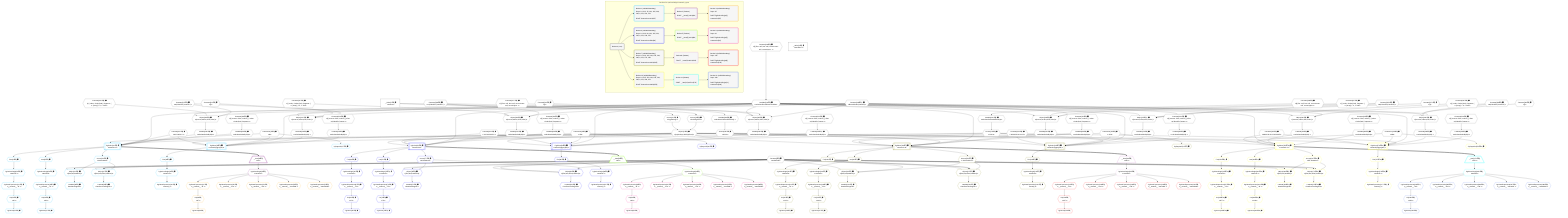 %%{init: {'themeVariables': { 'fontSize': '12px'}}}%%
graph TD
    classDef path fill:#eee,stroke:#000,color:#000
    classDef plan fill:#fff,stroke-width:1px,color:#000
    classDef itemplan fill:#fff,stroke-width:2px,color:#000
    classDef unbatchedplan fill:#dff,stroke-width:1px,color:#000
    classDef sideeffectplan fill:#fcc,stroke-width:2px,color:#000
    classDef bucket fill:#f6f6f6,color:#000,stroke-width:2px,text-align:left


    %% plan dependencies
    Object199{{"Object[199∈0] ➊<br />ᐸ{reverse,orders,alias,codec}ᐳ"}}:::plan
    Lambda191{{"Lambda[191∈0] ➊<br />ᐸcalculateShouldReverseOrderᐳ"}}:::plan
    Constant196{{"Constant[196∈0] ➊<br />ᐸ[ { codec: Codec(int4), fragment: { n: [Array], f: 0, c: 266ᐳ"}}:::plan
    Constant197{{"Constant[197∈0] ➊<br />ᐸsql.identifier(”network”)ᐳ"}}:::plan
    Constant198{{"Constant[198∈0] ➊<br />ᐸRecordCodec(network)ᐳ"}}:::plan
    Lambda191 & Constant196 & Constant197 & Constant198 --> Object199
    Object215{{"Object[215∈0] ➊<br />ᐸ{reverse,orders,alias,codec}ᐳ"}}:::plan
    Constant212{{"Constant[212∈0] ➊<br />ᐸ[]ᐳ"}}:::plan
    Lambda191 & Constant212 & Constant197 & Constant198 --> Object215
    Object230{{"Object[230∈0] ➊<br />ᐸ{reverse,orders,alias,codec}ᐳ"}}:::plan
    Constant227{{"Constant[227∈0] ➊<br />ᐸ[ { codec: Codec(int4), fragment: { n: [Array], f: 0, c: 266ᐳ"}}:::plan
    Constant228{{"Constant[228∈0] ➊<br />ᐸsql.identifier(”network”)ᐳ"}}:::plan
    Lambda191 & Constant227 & Constant228 & Constant198 --> Object230
    Object245{{"Object[245∈0] ➊<br />ᐸ{reverse,orders,alias,codec}ᐳ"}}:::plan
    Constant242{{"Constant[242∈0] ➊<br />ᐸ[]ᐳ"}}:::plan
    Lambda191 & Constant242 & Constant228 & Constant198 --> Object245
    Object260{{"Object[260∈0] ➊<br />ᐸ{reverse,orders,alias,codec}ᐳ"}}:::plan
    Constant257{{"Constant[257∈0] ➊<br />ᐸ[ { codec: Codec(int4), fragment: { n: [Array], f: 0, c: 266ᐳ"}}:::plan
    Constant258{{"Constant[258∈0] ➊<br />ᐸsql.identifier(”network”)ᐳ"}}:::plan
    Lambda191 & Constant257 & Constant258 & Constant198 --> Object260
    Object275{{"Object[275∈0] ➊<br />ᐸ{reverse,orders,alias,codec}ᐳ"}}:::plan
    Constant272{{"Constant[272∈0] ➊<br />ᐸ[]ᐳ"}}:::plan
    Lambda191 & Constant272 & Constant258 & Constant198 --> Object275
    Object290{{"Object[290∈0] ➊<br />ᐸ{reverse,orders,alias,codec}ᐳ"}}:::plan
    Constant287{{"Constant[287∈0] ➊<br />ᐸ[ { codec: Codec(int4), fragment: { n: [Array], f: 0, c: 266ᐳ"}}:::plan
    Constant288{{"Constant[288∈0] ➊<br />ᐸsql.identifier(”network”)ᐳ"}}:::plan
    Lambda191 & Constant287 & Constant288 & Constant198 --> Object290
    Object305{{"Object[305∈0] ➊<br />ᐸ{reverse,orders,alias,codec}ᐳ"}}:::plan
    Constant302{{"Constant[302∈0] ➊<br />ᐸ[]ᐳ"}}:::plan
    Lambda191 & Constant302 & Constant288 & Constant198 --> Object305
    Object14{{"Object[14∈0] ➊<br />ᐸ{pgSettings,withPgClient}ᐳ"}}:::plan
    Access12{{"Access[12∈0] ➊<br />ᐸ2.pgSettingsᐳ"}}:::plan
    Access13{{"Access[13∈0] ➊<br />ᐸ2.withPgClientᐳ"}}:::plan
    Access12 & Access13 --> Object14
    __Value2["__Value[2∈0] ➊<br />ᐸcontextᐳ"]:::plan
    __Value2 --> Access12
    __Value2 --> Access13
    Constant316{{"Constant[316∈0] ➊<br />ᐸ§{ first: null, last: null, cursorLower: null, cursorUpper: ᐳ"}}:::plan
    Constant316 --> Lambda191
    Lambda194{{"Lambda[194∈0] ➊<br />ᐸcalculateLimitAndOffsetSQLᐳ"}}:::plan
    Constant317{{"Constant[317∈0] ➊<br />ᐸ§{ first: null, last: null, cursorLower: null, cursorUpper: ᐳ"}}:::plan
    Constant317 --> Lambda194
    Access195{{"Access[195∈0] ➊<br />ᐸ194.0ᐳ"}}:::plan
    Lambda194 --> Access195
    Lambda200{{"Lambda[200∈0] ➊<br />ᐸcalculateOrderBySQLᐳ"}}:::plan
    Object199 --> Lambda200
    Lambda206{{"Lambda[206∈0] ➊<br />ᐸcalculateOrderBySQLᐳ"}}:::plan
    Constant319{{"Constant[319∈0] ➊<br />ᐸ§{ reverse: false, orders: [ { codec: Codec(int4), fragment:ᐳ"}}:::plan
    Constant319 --> Lambda206
    Lambda210{{"Lambda[210∈0] ➊<br />ᐸcalculateLimitAndOffsetSQLᐳ"}}:::plan
    Constant318{{"Constant[318∈0] ➊<br />ᐸ§{ first: null, last: null, cursorLower: null, cursorUpper: ᐳ"}}:::plan
    Constant318 --> Lambda210
    Access211{{"Access[211∈0] ➊<br />ᐸ210.0ᐳ"}}:::plan
    Lambda210 --> Access211
    Lambda216{{"Lambda[216∈0] ➊<br />ᐸcalculateOrderBySQLᐳ"}}:::plan
    Object215 --> Lambda216
    Lambda221{{"Lambda[221∈0] ➊<br />ᐸcalculateOrderBySQLᐳ"}}:::plan
    Constant320{{"Constant[320∈0] ➊<br />ᐸ§{ reverse: false, orders: [], alias: sql.identifier(”networᐳ"}}:::plan
    Constant320 --> Lambda221
    Lambda231{{"Lambda[231∈0] ➊<br />ᐸcalculateOrderBySQLᐳ"}}:::plan
    Object230 --> Lambda231
    Lambda236{{"Lambda[236∈0] ➊<br />ᐸcalculateOrderBySQLᐳ"}}:::plan
    Constant321{{"Constant[321∈0] ➊<br />ᐸ§{ reverse: false, orders: [ { codec: Codec(int4), fragment:ᐳ"}}:::plan
    Constant321 --> Lambda236
    Lambda246{{"Lambda[246∈0] ➊<br />ᐸcalculateOrderBySQLᐳ"}}:::plan
    Object245 --> Lambda246
    Lambda251{{"Lambda[251∈0] ➊<br />ᐸcalculateOrderBySQLᐳ"}}:::plan
    Constant322{{"Constant[322∈0] ➊<br />ᐸ§{ reverse: false, orders: [], alias: sql.identifier(”networᐳ"}}:::plan
    Constant322 --> Lambda251
    Lambda261{{"Lambda[261∈0] ➊<br />ᐸcalculateOrderBySQLᐳ"}}:::plan
    Object260 --> Lambda261
    Lambda266{{"Lambda[266∈0] ➊<br />ᐸcalculateOrderBySQLᐳ"}}:::plan
    Constant323{{"Constant[323∈0] ➊<br />ᐸ§{ reverse: false, orders: [ { codec: Codec(int4), fragment:ᐳ"}}:::plan
    Constant323 --> Lambda266
    Lambda276{{"Lambda[276∈0] ➊<br />ᐸcalculateOrderBySQLᐳ"}}:::plan
    Object275 --> Lambda276
    Lambda281{{"Lambda[281∈0] ➊<br />ᐸcalculateOrderBySQLᐳ"}}:::plan
    Constant324{{"Constant[324∈0] ➊<br />ᐸ§{ reverse: false, orders: [], alias: sql.identifier(”networᐳ"}}:::plan
    Constant324 --> Lambda281
    Lambda291{{"Lambda[291∈0] ➊<br />ᐸcalculateOrderBySQLᐳ"}}:::plan
    Object290 --> Lambda291
    Lambda296{{"Lambda[296∈0] ➊<br />ᐸcalculateOrderBySQLᐳ"}}:::plan
    Constant325{{"Constant[325∈0] ➊<br />ᐸ§{ reverse: false, orders: [ { codec: Codec(int4), fragment:ᐳ"}}:::plan
    Constant325 --> Lambda296
    Lambda306{{"Lambda[306∈0] ➊<br />ᐸcalculateOrderBySQLᐳ"}}:::plan
    Object305 --> Lambda306
    Lambda311{{"Lambda[311∈0] ➊<br />ᐸcalculateOrderBySQLᐳ"}}:::plan
    Constant326{{"Constant[326∈0] ➊<br />ᐸ§{ reverse: false, orders: [], alias: sql.identifier(”networᐳ"}}:::plan
    Constant326 --> Lambda311
    __Value4["__Value[4∈0] ➊<br />ᐸrootValueᐳ"]:::plan
    Constant6{{"Constant[6∈0] ➊<br />ᐸundefinedᐳ"}}:::plan
    Connection15{{"Connection[15∈0] ➊<br />ᐸ11ᐳ"}}:::plan
    Connection60{{"Connection[60∈0] ➊<br />ᐸ58ᐳ"}}:::plan
    Connection105{{"Connection[105∈0] ➊<br />ᐸ103ᐳ"}}:::plan
    Connection150{{"Connection[150∈0] ➊<br />ᐸ148ᐳ"}}:::plan
    Constant312{{"Constant[312∈0] ➊<br />ᐸ'192.168.0.0'ᐳ"}}:::plan
    Constant313{{"Constant[313∈0] ➊<br />ᐸ'192.168.0.0/16'ᐳ"}}:::plan
    Constant314{{"Constant[314∈0] ➊<br />ᐸ'08:00:2b:01:02:03'ᐳ"}}:::plan
    Constant315{{"Constant[315∈0] ➊<br />ᐸ'08:00:2b:01:02:03:04:05'ᐳ"}}:::plan
    PgSelect16[["PgSelect[16∈1] ➊<br />ᐸnetwork+1ᐳ"]]:::plan
    Object14 & Constant312 & Connection15 & Lambda191 & Access195 & Lambda200 & Lambda206 --> PgSelect16
    PgSelect39[["PgSelect[39∈1] ➊<br />ᐸnetwork(aggregate)ᐳ"]]:::plan
    Object14 & Constant312 & Connection15 & Lambda191 & Access211 & Lambda216 & Lambda221 --> PgSelect39
    Object37{{"Object[37∈1] ➊<br />ᐸ{first,last,offset,hasMore}ᐳ"}}:::plan
    Access32{{"Access[32∈1] ➊<br />ᐸ16.hasMoreᐳ"}}:::plan
    Constant6 & Constant6 & Constant6 & Access32 --> Object37
    Object33{{"Object[33∈1] ➊<br />ᐸ{first,last,hasMore}ᐳ"}}:::plan
    Constant6 & Constant6 & Access32 --> Object33
    PgPageInfo17{{"PgPageInfo[17∈1] ➊"}}:::plan
    Connection15 --> PgPageInfo17
    First19{{"First[19∈1] ➊"}}:::plan
    PgSelect16 --> First19
    PgSelectSingle20{{"PgSelectSingle[20∈1] ➊<br />ᐸnetworkᐳ"}}:::plan
    First19 --> PgSelectSingle20
    PgCursor21{{"PgCursor[21∈1] ➊"}}:::plan
    List23{{"List[23∈1] ➊<br />ᐸ22ᐳ"}}:::plan
    List23 --> PgCursor21
    PgClassExpression22{{"PgClassExpression[22∈1] ➊<br />ᐸ__network__.”id”ᐳ"}}:::plan
    PgSelectSingle20 --> PgClassExpression22
    PgClassExpression22 --> List23
    Last25{{"Last[25∈1] ➊"}}:::plan
    PgSelect16 --> Last25
    PgSelectSingle26{{"PgSelectSingle[26∈1] ➊<br />ᐸnetworkᐳ"}}:::plan
    Last25 --> PgSelectSingle26
    PgCursor27{{"PgCursor[27∈1] ➊"}}:::plan
    List29{{"List[29∈1] ➊<br />ᐸ28ᐳ"}}:::plan
    List29 --> PgCursor27
    PgClassExpression28{{"PgClassExpression[28∈1] ➊<br />ᐸ__network__.”id”ᐳ"}}:::plan
    PgSelectSingle26 --> PgClassExpression28
    PgClassExpression28 --> List29
    PgSelect16 --> Access32
    Lambda34{{"Lambda[34∈1] ➊<br />ᐸhasNextPageCbᐳ"}}:::plan
    Object33 --> Lambda34
    Lambda38{{"Lambda[38∈1] ➊<br />ᐸhasPreviousPageCbᐳ"}}:::plan
    Object37 --> Lambda38
    First40{{"First[40∈1] ➊"}}:::plan
    PgSelect39 --> First40
    PgSelectSingle41{{"PgSelectSingle[41∈1] ➊<br />ᐸnetworkᐳ"}}:::plan
    First40 --> PgSelectSingle41
    PgClassExpression42{{"PgClassExpression[42∈1] ➊<br />ᐸcount(*)ᐳ"}}:::plan
    PgSelectSingle41 --> PgClassExpression42
    __Item44[/"__Item[44∈2]<br />ᐸ16ᐳ"\]:::itemplan
    PgSelect16 ==> __Item44
    PgSelectSingle45{{"PgSelectSingle[45∈2]<br />ᐸnetworkᐳ"}}:::plan
    __Item44 --> PgSelectSingle45
    PgCursor46{{"PgCursor[46∈3]"}}:::plan
    List48{{"List[48∈3]<br />ᐸ47ᐳ"}}:::plan
    List48 --> PgCursor46
    PgClassExpression47{{"PgClassExpression[47∈3]<br />ᐸ__network__.”id”ᐳ"}}:::plan
    PgSelectSingle45 --> PgClassExpression47
    PgClassExpression47 --> List48
    PgClassExpression50{{"PgClassExpression[50∈3]<br />ᐸ__network__.”inet”ᐳ"}}:::plan
    PgSelectSingle45 --> PgClassExpression50
    PgClassExpression51{{"PgClassExpression[51∈3]<br />ᐸ__network__.”cidr”ᐳ"}}:::plan
    PgSelectSingle45 --> PgClassExpression51
    PgClassExpression52{{"PgClassExpression[52∈3]<br />ᐸ__network__.”macaddr”ᐳ"}}:::plan
    PgSelectSingle45 --> PgClassExpression52
    PgClassExpression53{{"PgClassExpression[53∈3]<br />ᐸ__network__.”macaddr8”ᐳ"}}:::plan
    PgSelectSingle45 --> PgClassExpression53
    PgSelect61[["PgSelect[61∈4] ➊<br />ᐸnetwork+1ᐳ"]]:::plan
    Object14 & Constant313 & Connection60 & Lambda191 & Access195 & Lambda231 & Lambda236 --> PgSelect61
    PgSelect84[["PgSelect[84∈4] ➊<br />ᐸnetwork(aggregate)ᐳ"]]:::plan
    Object14 & Constant313 & Connection60 & Lambda191 & Access211 & Lambda246 & Lambda251 --> PgSelect84
    Object82{{"Object[82∈4] ➊<br />ᐸ{first,last,offset,hasMore}ᐳ"}}:::plan
    Access77{{"Access[77∈4] ➊<br />ᐸ61.hasMoreᐳ"}}:::plan
    Constant6 & Constant6 & Constant6 & Access77 --> Object82
    Object78{{"Object[78∈4] ➊<br />ᐸ{first,last,hasMore}ᐳ"}}:::plan
    Constant6 & Constant6 & Access77 --> Object78
    PgPageInfo62{{"PgPageInfo[62∈4] ➊"}}:::plan
    Connection60 --> PgPageInfo62
    First64{{"First[64∈4] ➊"}}:::plan
    PgSelect61 --> First64
    PgSelectSingle65{{"PgSelectSingle[65∈4] ➊<br />ᐸnetworkᐳ"}}:::plan
    First64 --> PgSelectSingle65
    PgCursor66{{"PgCursor[66∈4] ➊"}}:::plan
    List68{{"List[68∈4] ➊<br />ᐸ67ᐳ"}}:::plan
    List68 --> PgCursor66
    PgClassExpression67{{"PgClassExpression[67∈4] ➊<br />ᐸ__network__.”id”ᐳ"}}:::plan
    PgSelectSingle65 --> PgClassExpression67
    PgClassExpression67 --> List68
    Last70{{"Last[70∈4] ➊"}}:::plan
    PgSelect61 --> Last70
    PgSelectSingle71{{"PgSelectSingle[71∈4] ➊<br />ᐸnetworkᐳ"}}:::plan
    Last70 --> PgSelectSingle71
    PgCursor72{{"PgCursor[72∈4] ➊"}}:::plan
    List74{{"List[74∈4] ➊<br />ᐸ73ᐳ"}}:::plan
    List74 --> PgCursor72
    PgClassExpression73{{"PgClassExpression[73∈4] ➊<br />ᐸ__network__.”id”ᐳ"}}:::plan
    PgSelectSingle71 --> PgClassExpression73
    PgClassExpression73 --> List74
    PgSelect61 --> Access77
    Lambda79{{"Lambda[79∈4] ➊<br />ᐸhasNextPageCbᐳ"}}:::plan
    Object78 --> Lambda79
    Lambda83{{"Lambda[83∈4] ➊<br />ᐸhasPreviousPageCbᐳ"}}:::plan
    Object82 --> Lambda83
    First85{{"First[85∈4] ➊"}}:::plan
    PgSelect84 --> First85
    PgSelectSingle86{{"PgSelectSingle[86∈4] ➊<br />ᐸnetworkᐳ"}}:::plan
    First85 --> PgSelectSingle86
    PgClassExpression87{{"PgClassExpression[87∈4] ➊<br />ᐸcount(*)ᐳ"}}:::plan
    PgSelectSingle86 --> PgClassExpression87
    __Item89[/"__Item[89∈5]<br />ᐸ61ᐳ"\]:::itemplan
    PgSelect61 ==> __Item89
    PgSelectSingle90{{"PgSelectSingle[90∈5]<br />ᐸnetworkᐳ"}}:::plan
    __Item89 --> PgSelectSingle90
    PgCursor91{{"PgCursor[91∈6]"}}:::plan
    List93{{"List[93∈6]<br />ᐸ92ᐳ"}}:::plan
    List93 --> PgCursor91
    PgClassExpression92{{"PgClassExpression[92∈6]<br />ᐸ__network__.”id”ᐳ"}}:::plan
    PgSelectSingle90 --> PgClassExpression92
    PgClassExpression92 --> List93
    PgClassExpression95{{"PgClassExpression[95∈6]<br />ᐸ__network__.”inet”ᐳ"}}:::plan
    PgSelectSingle90 --> PgClassExpression95
    PgClassExpression96{{"PgClassExpression[96∈6]<br />ᐸ__network__.”cidr”ᐳ"}}:::plan
    PgSelectSingle90 --> PgClassExpression96
    PgClassExpression97{{"PgClassExpression[97∈6]<br />ᐸ__network__.”macaddr”ᐳ"}}:::plan
    PgSelectSingle90 --> PgClassExpression97
    PgClassExpression98{{"PgClassExpression[98∈6]<br />ᐸ__network__.”macaddr8”ᐳ"}}:::plan
    PgSelectSingle90 --> PgClassExpression98
    PgSelect106[["PgSelect[106∈7] ➊<br />ᐸnetwork+1ᐳ"]]:::plan
    Object14 & Constant314 & Connection105 & Lambda191 & Access195 & Lambda261 & Lambda266 --> PgSelect106
    PgSelect129[["PgSelect[129∈7] ➊<br />ᐸnetwork(aggregate)ᐳ"]]:::plan
    Object14 & Constant314 & Connection105 & Lambda191 & Access211 & Lambda276 & Lambda281 --> PgSelect129
    Object127{{"Object[127∈7] ➊<br />ᐸ{first,last,offset,hasMore}ᐳ"}}:::plan
    Access122{{"Access[122∈7] ➊<br />ᐸ106.hasMoreᐳ"}}:::plan
    Constant6 & Constant6 & Constant6 & Access122 --> Object127
    Object123{{"Object[123∈7] ➊<br />ᐸ{first,last,hasMore}ᐳ"}}:::plan
    Constant6 & Constant6 & Access122 --> Object123
    PgPageInfo107{{"PgPageInfo[107∈7] ➊"}}:::plan
    Connection105 --> PgPageInfo107
    First109{{"First[109∈7] ➊"}}:::plan
    PgSelect106 --> First109
    PgSelectSingle110{{"PgSelectSingle[110∈7] ➊<br />ᐸnetworkᐳ"}}:::plan
    First109 --> PgSelectSingle110
    PgCursor111{{"PgCursor[111∈7] ➊"}}:::plan
    List113{{"List[113∈7] ➊<br />ᐸ112ᐳ"}}:::plan
    List113 --> PgCursor111
    PgClassExpression112{{"PgClassExpression[112∈7] ➊<br />ᐸ__network__.”id”ᐳ"}}:::plan
    PgSelectSingle110 --> PgClassExpression112
    PgClassExpression112 --> List113
    Last115{{"Last[115∈7] ➊"}}:::plan
    PgSelect106 --> Last115
    PgSelectSingle116{{"PgSelectSingle[116∈7] ➊<br />ᐸnetworkᐳ"}}:::plan
    Last115 --> PgSelectSingle116
    PgCursor117{{"PgCursor[117∈7] ➊"}}:::plan
    List119{{"List[119∈7] ➊<br />ᐸ118ᐳ"}}:::plan
    List119 --> PgCursor117
    PgClassExpression118{{"PgClassExpression[118∈7] ➊<br />ᐸ__network__.”id”ᐳ"}}:::plan
    PgSelectSingle116 --> PgClassExpression118
    PgClassExpression118 --> List119
    PgSelect106 --> Access122
    Lambda124{{"Lambda[124∈7] ➊<br />ᐸhasNextPageCbᐳ"}}:::plan
    Object123 --> Lambda124
    Lambda128{{"Lambda[128∈7] ➊<br />ᐸhasPreviousPageCbᐳ"}}:::plan
    Object127 --> Lambda128
    First130{{"First[130∈7] ➊"}}:::plan
    PgSelect129 --> First130
    PgSelectSingle131{{"PgSelectSingle[131∈7] ➊<br />ᐸnetworkᐳ"}}:::plan
    First130 --> PgSelectSingle131
    PgClassExpression132{{"PgClassExpression[132∈7] ➊<br />ᐸcount(*)ᐳ"}}:::plan
    PgSelectSingle131 --> PgClassExpression132
    __Item134[/"__Item[134∈8]<br />ᐸ106ᐳ"\]:::itemplan
    PgSelect106 ==> __Item134
    PgSelectSingle135{{"PgSelectSingle[135∈8]<br />ᐸnetworkᐳ"}}:::plan
    __Item134 --> PgSelectSingle135
    PgCursor136{{"PgCursor[136∈9]"}}:::plan
    List138{{"List[138∈9]<br />ᐸ137ᐳ"}}:::plan
    List138 --> PgCursor136
    PgClassExpression137{{"PgClassExpression[137∈9]<br />ᐸ__network__.”id”ᐳ"}}:::plan
    PgSelectSingle135 --> PgClassExpression137
    PgClassExpression137 --> List138
    PgClassExpression140{{"PgClassExpression[140∈9]<br />ᐸ__network__.”inet”ᐳ"}}:::plan
    PgSelectSingle135 --> PgClassExpression140
    PgClassExpression141{{"PgClassExpression[141∈9]<br />ᐸ__network__.”cidr”ᐳ"}}:::plan
    PgSelectSingle135 --> PgClassExpression141
    PgClassExpression142{{"PgClassExpression[142∈9]<br />ᐸ__network__.”macaddr”ᐳ"}}:::plan
    PgSelectSingle135 --> PgClassExpression142
    PgClassExpression143{{"PgClassExpression[143∈9]<br />ᐸ__network__.”macaddr8”ᐳ"}}:::plan
    PgSelectSingle135 --> PgClassExpression143
    PgSelect151[["PgSelect[151∈10] ➊<br />ᐸnetwork+1ᐳ"]]:::plan
    Object14 & Constant315 & Connection150 & Lambda191 & Access195 & Lambda291 & Lambda296 --> PgSelect151
    PgSelect174[["PgSelect[174∈10] ➊<br />ᐸnetwork(aggregate)ᐳ"]]:::plan
    Object14 & Constant315 & Connection150 & Lambda191 & Access211 & Lambda306 & Lambda311 --> PgSelect174
    Object172{{"Object[172∈10] ➊<br />ᐸ{first,last,offset,hasMore}ᐳ"}}:::plan
    Access167{{"Access[167∈10] ➊<br />ᐸ151.hasMoreᐳ"}}:::plan
    Constant6 & Constant6 & Constant6 & Access167 --> Object172
    Object168{{"Object[168∈10] ➊<br />ᐸ{first,last,hasMore}ᐳ"}}:::plan
    Constant6 & Constant6 & Access167 --> Object168
    PgPageInfo152{{"PgPageInfo[152∈10] ➊"}}:::plan
    Connection150 --> PgPageInfo152
    First154{{"First[154∈10] ➊"}}:::plan
    PgSelect151 --> First154
    PgSelectSingle155{{"PgSelectSingle[155∈10] ➊<br />ᐸnetworkᐳ"}}:::plan
    First154 --> PgSelectSingle155
    PgCursor156{{"PgCursor[156∈10] ➊"}}:::plan
    List158{{"List[158∈10] ➊<br />ᐸ157ᐳ"}}:::plan
    List158 --> PgCursor156
    PgClassExpression157{{"PgClassExpression[157∈10] ➊<br />ᐸ__network__.”id”ᐳ"}}:::plan
    PgSelectSingle155 --> PgClassExpression157
    PgClassExpression157 --> List158
    Last160{{"Last[160∈10] ➊"}}:::plan
    PgSelect151 --> Last160
    PgSelectSingle161{{"PgSelectSingle[161∈10] ➊<br />ᐸnetworkᐳ"}}:::plan
    Last160 --> PgSelectSingle161
    PgCursor162{{"PgCursor[162∈10] ➊"}}:::plan
    List164{{"List[164∈10] ➊<br />ᐸ163ᐳ"}}:::plan
    List164 --> PgCursor162
    PgClassExpression163{{"PgClassExpression[163∈10] ➊<br />ᐸ__network__.”id”ᐳ"}}:::plan
    PgSelectSingle161 --> PgClassExpression163
    PgClassExpression163 --> List164
    PgSelect151 --> Access167
    Lambda169{{"Lambda[169∈10] ➊<br />ᐸhasNextPageCbᐳ"}}:::plan
    Object168 --> Lambda169
    Lambda173{{"Lambda[173∈10] ➊<br />ᐸhasPreviousPageCbᐳ"}}:::plan
    Object172 --> Lambda173
    First175{{"First[175∈10] ➊"}}:::plan
    PgSelect174 --> First175
    PgSelectSingle176{{"PgSelectSingle[176∈10] ➊<br />ᐸnetworkᐳ"}}:::plan
    First175 --> PgSelectSingle176
    PgClassExpression177{{"PgClassExpression[177∈10] ➊<br />ᐸcount(*)ᐳ"}}:::plan
    PgSelectSingle176 --> PgClassExpression177
    __Item179[/"__Item[179∈11]<br />ᐸ151ᐳ"\]:::itemplan
    PgSelect151 ==> __Item179
    PgSelectSingle180{{"PgSelectSingle[180∈11]<br />ᐸnetworkᐳ"}}:::plan
    __Item179 --> PgSelectSingle180
    PgCursor181{{"PgCursor[181∈12]"}}:::plan
    List183{{"List[183∈12]<br />ᐸ182ᐳ"}}:::plan
    List183 --> PgCursor181
    PgClassExpression182{{"PgClassExpression[182∈12]<br />ᐸ__network__.”id”ᐳ"}}:::plan
    PgSelectSingle180 --> PgClassExpression182
    PgClassExpression182 --> List183
    PgClassExpression185{{"PgClassExpression[185∈12]<br />ᐸ__network__.”inet”ᐳ"}}:::plan
    PgSelectSingle180 --> PgClassExpression185
    PgClassExpression186{{"PgClassExpression[186∈12]<br />ᐸ__network__.”cidr”ᐳ"}}:::plan
    PgSelectSingle180 --> PgClassExpression186
    PgClassExpression187{{"PgClassExpression[187∈12]<br />ᐸ__network__.”macaddr”ᐳ"}}:::plan
    PgSelectSingle180 --> PgClassExpression187
    PgClassExpression188{{"PgClassExpression[188∈12]<br />ᐸ__network__.”macaddr8”ᐳ"}}:::plan
    PgSelectSingle180 --> PgClassExpression188

    %% define steps

    subgraph "Buckets for queries/v4/pg11.network_types"
    Bucket0("Bucket 0 (root)"):::bucket
    classDef bucket0 stroke:#696969
    class Bucket0,__Value2,__Value4,Constant6,Access12,Access13,Object14,Connection15,Connection60,Connection105,Connection150,Lambda191,Lambda194,Access195,Constant196,Constant197,Constant198,Object199,Lambda200,Lambda206,Lambda210,Access211,Constant212,Object215,Lambda216,Lambda221,Constant227,Constant228,Object230,Lambda231,Lambda236,Constant242,Object245,Lambda246,Lambda251,Constant257,Constant258,Object260,Lambda261,Lambda266,Constant272,Object275,Lambda276,Lambda281,Constant287,Constant288,Object290,Lambda291,Lambda296,Constant302,Object305,Lambda306,Lambda311,Constant312,Constant313,Constant314,Constant315,Constant316,Constant317,Constant318,Constant319,Constant320,Constant321,Constant322,Constant323,Constant324,Constant325,Constant326 bucket0
    Bucket1("Bucket 1 (nullableBoundary)<br />Deps: 14, 312, 15, 191, 195, 200, 206, 6, 211, 216, 221<br /><br />ROOT Connectionᐸ11ᐳ[15]"):::bucket
    classDef bucket1 stroke:#00bfff
    class Bucket1,PgSelect16,PgPageInfo17,First19,PgSelectSingle20,PgCursor21,PgClassExpression22,List23,Last25,PgSelectSingle26,PgCursor27,PgClassExpression28,List29,Access32,Object33,Lambda34,Object37,Lambda38,PgSelect39,First40,PgSelectSingle41,PgClassExpression42 bucket1
    Bucket2("Bucket 2 (listItem)<br /><br />ROOT __Item{2}ᐸ16ᐳ[44]"):::bucket
    classDef bucket2 stroke:#7f007f
    class Bucket2,__Item44,PgSelectSingle45 bucket2
    Bucket3("Bucket 3 (nullableBoundary)<br />Deps: 45<br /><br />ROOT PgSelectSingle{2}ᐸnetworkᐳ[45]"):::bucket
    classDef bucket3 stroke:#ffa500
    class Bucket3,PgCursor46,PgClassExpression47,List48,PgClassExpression50,PgClassExpression51,PgClassExpression52,PgClassExpression53 bucket3
    Bucket4("Bucket 4 (nullableBoundary)<br />Deps: 14, 313, 60, 191, 195, 231, 236, 6, 211, 246, 251<br /><br />ROOT Connectionᐸ58ᐳ[60]"):::bucket
    classDef bucket4 stroke:#0000ff
    class Bucket4,PgSelect61,PgPageInfo62,First64,PgSelectSingle65,PgCursor66,PgClassExpression67,List68,Last70,PgSelectSingle71,PgCursor72,PgClassExpression73,List74,Access77,Object78,Lambda79,Object82,Lambda83,PgSelect84,First85,PgSelectSingle86,PgClassExpression87 bucket4
    Bucket5("Bucket 5 (listItem)<br /><br />ROOT __Item{5}ᐸ61ᐳ[89]"):::bucket
    classDef bucket5 stroke:#7fff00
    class Bucket5,__Item89,PgSelectSingle90 bucket5
    Bucket6("Bucket 6 (nullableBoundary)<br />Deps: 90<br /><br />ROOT PgSelectSingle{5}ᐸnetworkᐳ[90]"):::bucket
    classDef bucket6 stroke:#ff1493
    class Bucket6,PgCursor91,PgClassExpression92,List93,PgClassExpression95,PgClassExpression96,PgClassExpression97,PgClassExpression98 bucket6
    Bucket7("Bucket 7 (nullableBoundary)<br />Deps: 14, 314, 105, 191, 195, 261, 266, 6, 211, 276, 281<br /><br />ROOT Connectionᐸ103ᐳ[105]"):::bucket
    classDef bucket7 stroke:#808000
    class Bucket7,PgSelect106,PgPageInfo107,First109,PgSelectSingle110,PgCursor111,PgClassExpression112,List113,Last115,PgSelectSingle116,PgCursor117,PgClassExpression118,List119,Access122,Object123,Lambda124,Object127,Lambda128,PgSelect129,First130,PgSelectSingle131,PgClassExpression132 bucket7
    Bucket8("Bucket 8 (listItem)<br /><br />ROOT __Item{8}ᐸ106ᐳ[134]"):::bucket
    classDef bucket8 stroke:#dda0dd
    class Bucket8,__Item134,PgSelectSingle135 bucket8
    Bucket9("Bucket 9 (nullableBoundary)<br />Deps: 135<br /><br />ROOT PgSelectSingle{8}ᐸnetworkᐳ[135]"):::bucket
    classDef bucket9 stroke:#ff0000
    class Bucket9,PgCursor136,PgClassExpression137,List138,PgClassExpression140,PgClassExpression141,PgClassExpression142,PgClassExpression143 bucket9
    Bucket10("Bucket 10 (nullableBoundary)<br />Deps: 14, 315, 150, 191, 195, 291, 296, 6, 211, 306, 311<br /><br />ROOT Connectionᐸ148ᐳ[150]"):::bucket
    classDef bucket10 stroke:#ffff00
    class Bucket10,PgSelect151,PgPageInfo152,First154,PgSelectSingle155,PgCursor156,PgClassExpression157,List158,Last160,PgSelectSingle161,PgCursor162,PgClassExpression163,List164,Access167,Object168,Lambda169,Object172,Lambda173,PgSelect174,First175,PgSelectSingle176,PgClassExpression177 bucket10
    Bucket11("Bucket 11 (listItem)<br /><br />ROOT __Item{11}ᐸ151ᐳ[179]"):::bucket
    classDef bucket11 stroke:#00ffff
    class Bucket11,__Item179,PgSelectSingle180 bucket11
    Bucket12("Bucket 12 (nullableBoundary)<br />Deps: 180<br /><br />ROOT PgSelectSingle{11}ᐸnetworkᐳ[180]"):::bucket
    classDef bucket12 stroke:#4169e1
    class Bucket12,PgCursor181,PgClassExpression182,List183,PgClassExpression185,PgClassExpression186,PgClassExpression187,PgClassExpression188 bucket12
    Bucket0 --> Bucket1 & Bucket4 & Bucket7 & Bucket10
    Bucket1 --> Bucket2
    Bucket2 --> Bucket3
    Bucket4 --> Bucket5
    Bucket5 --> Bucket6
    Bucket7 --> Bucket8
    Bucket8 --> Bucket9
    Bucket10 --> Bucket11
    Bucket11 --> Bucket12
    end